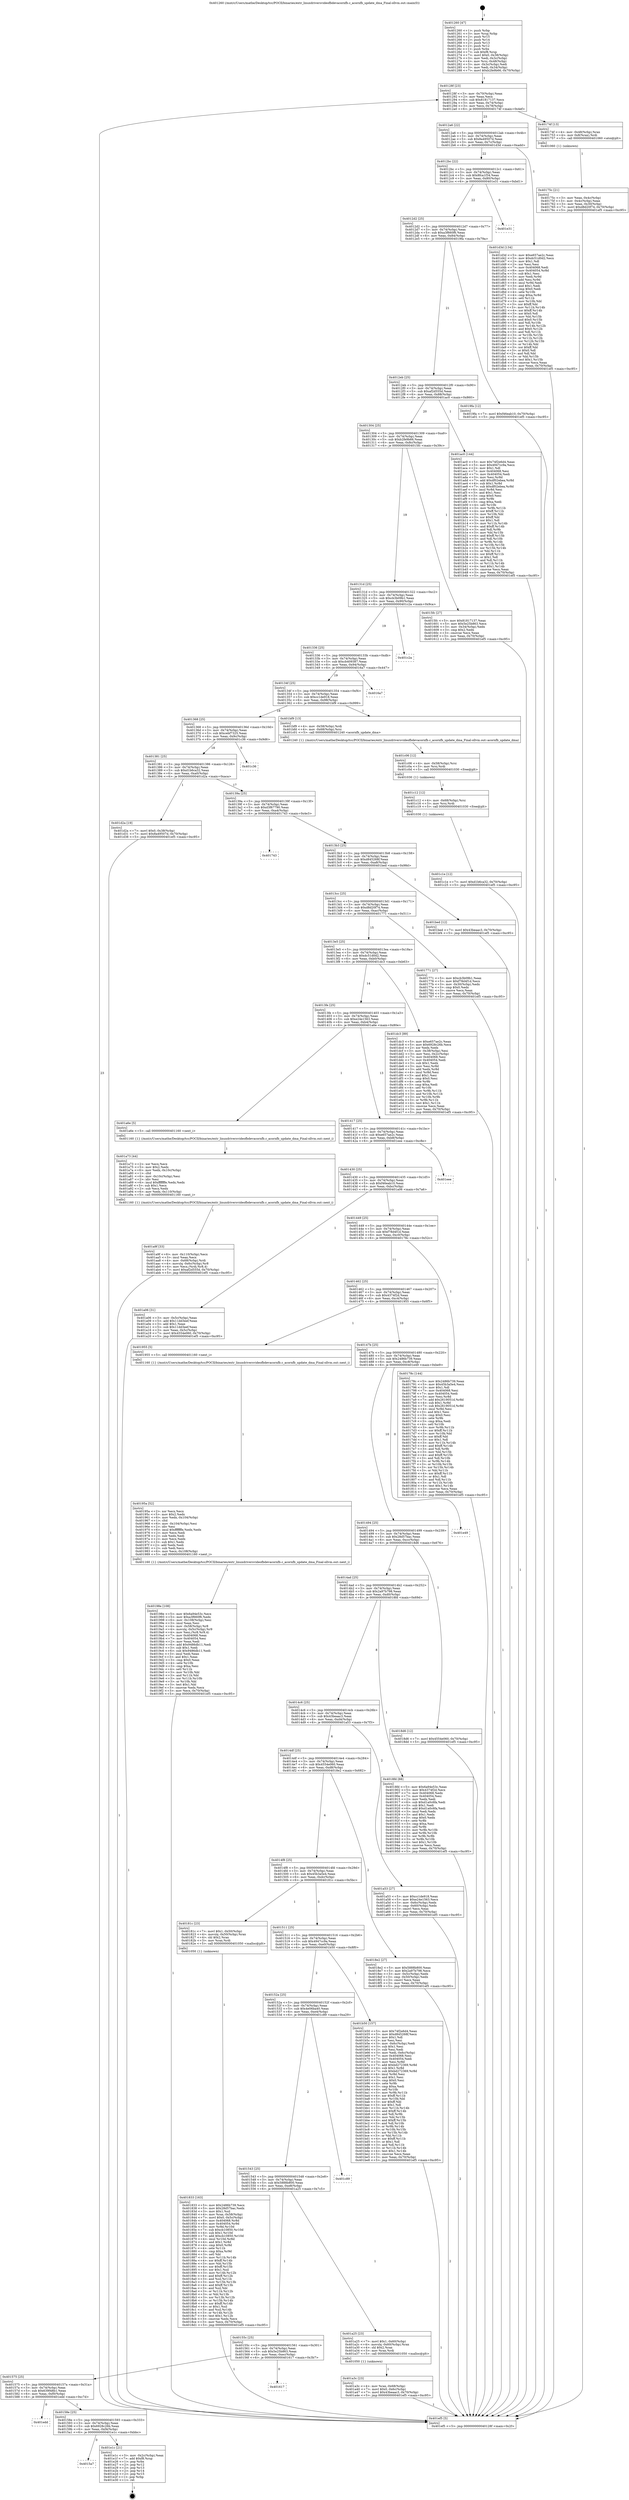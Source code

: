 digraph "0x401260" {
  label = "0x401260 (/mnt/c/Users/mathe/Desktop/tcc/POCII/binaries/extr_linuxdriversvideofbdevacornfb.c_acornfb_update_dma_Final-ollvm.out::main(0))"
  labelloc = "t"
  node[shape=record]

  Entry [label="",width=0.3,height=0.3,shape=circle,fillcolor=black,style=filled]
  "0x40128f" [label="{
     0x40128f [23]\l
     | [instrs]\l
     &nbsp;&nbsp;0x40128f \<+3\>: mov -0x70(%rbp),%eax\l
     &nbsp;&nbsp;0x401292 \<+2\>: mov %eax,%ecx\l
     &nbsp;&nbsp;0x401294 \<+6\>: sub $0x81817137,%ecx\l
     &nbsp;&nbsp;0x40129a \<+3\>: mov %eax,-0x74(%rbp)\l
     &nbsp;&nbsp;0x40129d \<+3\>: mov %ecx,-0x78(%rbp)\l
     &nbsp;&nbsp;0x4012a0 \<+6\>: je 000000000040174f \<main+0x4ef\>\l
  }"]
  "0x40174f" [label="{
     0x40174f [13]\l
     | [instrs]\l
     &nbsp;&nbsp;0x40174f \<+4\>: mov -0x48(%rbp),%rax\l
     &nbsp;&nbsp;0x401753 \<+4\>: mov 0x8(%rax),%rdi\l
     &nbsp;&nbsp;0x401757 \<+5\>: call 0000000000401060 \<atoi@plt\>\l
     | [calls]\l
     &nbsp;&nbsp;0x401060 \{1\} (unknown)\l
  }"]
  "0x4012a6" [label="{
     0x4012a6 [22]\l
     | [instrs]\l
     &nbsp;&nbsp;0x4012a6 \<+5\>: jmp 00000000004012ab \<main+0x4b\>\l
     &nbsp;&nbsp;0x4012ab \<+3\>: mov -0x74(%rbp),%eax\l
     &nbsp;&nbsp;0x4012ae \<+5\>: sub $0x8a49507d,%eax\l
     &nbsp;&nbsp;0x4012b3 \<+3\>: mov %eax,-0x7c(%rbp)\l
     &nbsp;&nbsp;0x4012b6 \<+6\>: je 0000000000401d3d \<main+0xadd\>\l
  }"]
  Exit [label="",width=0.3,height=0.3,shape=circle,fillcolor=black,style=filled,peripheries=2]
  "0x401d3d" [label="{
     0x401d3d [134]\l
     | [instrs]\l
     &nbsp;&nbsp;0x401d3d \<+5\>: mov $0xe657ae2c,%eax\l
     &nbsp;&nbsp;0x401d42 \<+5\>: mov $0xdc51d0d2,%ecx\l
     &nbsp;&nbsp;0x401d47 \<+2\>: mov $0x1,%dl\l
     &nbsp;&nbsp;0x401d49 \<+2\>: xor %esi,%esi\l
     &nbsp;&nbsp;0x401d4b \<+7\>: mov 0x404068,%edi\l
     &nbsp;&nbsp;0x401d52 \<+8\>: mov 0x404054,%r8d\l
     &nbsp;&nbsp;0x401d5a \<+3\>: sub $0x1,%esi\l
     &nbsp;&nbsp;0x401d5d \<+3\>: mov %edi,%r9d\l
     &nbsp;&nbsp;0x401d60 \<+3\>: add %esi,%r9d\l
     &nbsp;&nbsp;0x401d63 \<+4\>: imul %r9d,%edi\l
     &nbsp;&nbsp;0x401d67 \<+3\>: and $0x1,%edi\l
     &nbsp;&nbsp;0x401d6a \<+3\>: cmp $0x0,%edi\l
     &nbsp;&nbsp;0x401d6d \<+4\>: sete %r10b\l
     &nbsp;&nbsp;0x401d71 \<+4\>: cmp $0xa,%r8d\l
     &nbsp;&nbsp;0x401d75 \<+4\>: setl %r11b\l
     &nbsp;&nbsp;0x401d79 \<+3\>: mov %r10b,%bl\l
     &nbsp;&nbsp;0x401d7c \<+3\>: xor $0xff,%bl\l
     &nbsp;&nbsp;0x401d7f \<+3\>: mov %r11b,%r14b\l
     &nbsp;&nbsp;0x401d82 \<+4\>: xor $0xff,%r14b\l
     &nbsp;&nbsp;0x401d86 \<+3\>: xor $0x0,%dl\l
     &nbsp;&nbsp;0x401d89 \<+3\>: mov %bl,%r15b\l
     &nbsp;&nbsp;0x401d8c \<+4\>: and $0x0,%r15b\l
     &nbsp;&nbsp;0x401d90 \<+3\>: and %dl,%r10b\l
     &nbsp;&nbsp;0x401d93 \<+3\>: mov %r14b,%r12b\l
     &nbsp;&nbsp;0x401d96 \<+4\>: and $0x0,%r12b\l
     &nbsp;&nbsp;0x401d9a \<+3\>: and %dl,%r11b\l
     &nbsp;&nbsp;0x401d9d \<+3\>: or %r10b,%r15b\l
     &nbsp;&nbsp;0x401da0 \<+3\>: or %r11b,%r12b\l
     &nbsp;&nbsp;0x401da3 \<+3\>: xor %r12b,%r15b\l
     &nbsp;&nbsp;0x401da6 \<+3\>: or %r14b,%bl\l
     &nbsp;&nbsp;0x401da9 \<+3\>: xor $0xff,%bl\l
     &nbsp;&nbsp;0x401dac \<+3\>: or $0x0,%dl\l
     &nbsp;&nbsp;0x401daf \<+2\>: and %dl,%bl\l
     &nbsp;&nbsp;0x401db1 \<+3\>: or %bl,%r15b\l
     &nbsp;&nbsp;0x401db4 \<+4\>: test $0x1,%r15b\l
     &nbsp;&nbsp;0x401db8 \<+3\>: cmovne %ecx,%eax\l
     &nbsp;&nbsp;0x401dbb \<+3\>: mov %eax,-0x70(%rbp)\l
     &nbsp;&nbsp;0x401dbe \<+5\>: jmp 0000000000401ef5 \<main+0xc95\>\l
  }"]
  "0x4012bc" [label="{
     0x4012bc [22]\l
     | [instrs]\l
     &nbsp;&nbsp;0x4012bc \<+5\>: jmp 00000000004012c1 \<main+0x61\>\l
     &nbsp;&nbsp;0x4012c1 \<+3\>: mov -0x74(%rbp),%eax\l
     &nbsp;&nbsp;0x4012c4 \<+5\>: sub $0x8fca1f34,%eax\l
     &nbsp;&nbsp;0x4012c9 \<+3\>: mov %eax,-0x80(%rbp)\l
     &nbsp;&nbsp;0x4012cc \<+6\>: je 0000000000401e31 \<main+0xbd1\>\l
  }"]
  "0x4015a7" [label="{
     0x4015a7\l
  }", style=dashed]
  "0x401e31" [label="{
     0x401e31\l
  }", style=dashed]
  "0x4012d2" [label="{
     0x4012d2 [25]\l
     | [instrs]\l
     &nbsp;&nbsp;0x4012d2 \<+5\>: jmp 00000000004012d7 \<main+0x77\>\l
     &nbsp;&nbsp;0x4012d7 \<+3\>: mov -0x74(%rbp),%eax\l
     &nbsp;&nbsp;0x4012da \<+5\>: sub $0xa3f660f6,%eax\l
     &nbsp;&nbsp;0x4012df \<+6\>: mov %eax,-0x84(%rbp)\l
     &nbsp;&nbsp;0x4012e5 \<+6\>: je 00000000004019fa \<main+0x79a\>\l
  }"]
  "0x401e1c" [label="{
     0x401e1c [21]\l
     | [instrs]\l
     &nbsp;&nbsp;0x401e1c \<+3\>: mov -0x2c(%rbp),%eax\l
     &nbsp;&nbsp;0x401e1f \<+7\>: add $0xf8,%rsp\l
     &nbsp;&nbsp;0x401e26 \<+1\>: pop %rbx\l
     &nbsp;&nbsp;0x401e27 \<+2\>: pop %r12\l
     &nbsp;&nbsp;0x401e29 \<+2\>: pop %r13\l
     &nbsp;&nbsp;0x401e2b \<+2\>: pop %r14\l
     &nbsp;&nbsp;0x401e2d \<+2\>: pop %r15\l
     &nbsp;&nbsp;0x401e2f \<+1\>: pop %rbp\l
     &nbsp;&nbsp;0x401e30 \<+1\>: ret\l
  }"]
  "0x4019fa" [label="{
     0x4019fa [12]\l
     | [instrs]\l
     &nbsp;&nbsp;0x4019fa \<+7\>: movl $0xf46eab10,-0x70(%rbp)\l
     &nbsp;&nbsp;0x401a01 \<+5\>: jmp 0000000000401ef5 \<main+0xc95\>\l
  }"]
  "0x4012eb" [label="{
     0x4012eb [25]\l
     | [instrs]\l
     &nbsp;&nbsp;0x4012eb \<+5\>: jmp 00000000004012f0 \<main+0x90\>\l
     &nbsp;&nbsp;0x4012f0 \<+3\>: mov -0x74(%rbp),%eax\l
     &nbsp;&nbsp;0x4012f3 \<+5\>: sub $0xaf2d555d,%eax\l
     &nbsp;&nbsp;0x4012f8 \<+6\>: mov %eax,-0x88(%rbp)\l
     &nbsp;&nbsp;0x4012fe \<+6\>: je 0000000000401ac0 \<main+0x860\>\l
  }"]
  "0x40158e" [label="{
     0x40158e [25]\l
     | [instrs]\l
     &nbsp;&nbsp;0x40158e \<+5\>: jmp 0000000000401593 \<main+0x333\>\l
     &nbsp;&nbsp;0x401593 \<+3\>: mov -0x74(%rbp),%eax\l
     &nbsp;&nbsp;0x401596 \<+5\>: sub $0x6928c26b,%eax\l
     &nbsp;&nbsp;0x40159b \<+6\>: mov %eax,-0xf4(%rbp)\l
     &nbsp;&nbsp;0x4015a1 \<+6\>: je 0000000000401e1c \<main+0xbbc\>\l
  }"]
  "0x401ac0" [label="{
     0x401ac0 [144]\l
     | [instrs]\l
     &nbsp;&nbsp;0x401ac0 \<+5\>: mov $0x74f2e6d4,%eax\l
     &nbsp;&nbsp;0x401ac5 \<+5\>: mov $0x4947cc9a,%ecx\l
     &nbsp;&nbsp;0x401aca \<+2\>: mov $0x1,%dl\l
     &nbsp;&nbsp;0x401acc \<+7\>: mov 0x404068,%esi\l
     &nbsp;&nbsp;0x401ad3 \<+7\>: mov 0x404054,%edi\l
     &nbsp;&nbsp;0x401ada \<+3\>: mov %esi,%r8d\l
     &nbsp;&nbsp;0x401add \<+7\>: add $0xdf02ebea,%r8d\l
     &nbsp;&nbsp;0x401ae4 \<+4\>: sub $0x1,%r8d\l
     &nbsp;&nbsp;0x401ae8 \<+7\>: sub $0xdf02ebea,%r8d\l
     &nbsp;&nbsp;0x401aef \<+4\>: imul %r8d,%esi\l
     &nbsp;&nbsp;0x401af3 \<+3\>: and $0x1,%esi\l
     &nbsp;&nbsp;0x401af6 \<+3\>: cmp $0x0,%esi\l
     &nbsp;&nbsp;0x401af9 \<+4\>: sete %r9b\l
     &nbsp;&nbsp;0x401afd \<+3\>: cmp $0xa,%edi\l
     &nbsp;&nbsp;0x401b00 \<+4\>: setl %r10b\l
     &nbsp;&nbsp;0x401b04 \<+3\>: mov %r9b,%r11b\l
     &nbsp;&nbsp;0x401b07 \<+4\>: xor $0xff,%r11b\l
     &nbsp;&nbsp;0x401b0b \<+3\>: mov %r10b,%bl\l
     &nbsp;&nbsp;0x401b0e \<+3\>: xor $0xff,%bl\l
     &nbsp;&nbsp;0x401b11 \<+3\>: xor $0x1,%dl\l
     &nbsp;&nbsp;0x401b14 \<+3\>: mov %r11b,%r14b\l
     &nbsp;&nbsp;0x401b17 \<+4\>: and $0xff,%r14b\l
     &nbsp;&nbsp;0x401b1b \<+3\>: and %dl,%r9b\l
     &nbsp;&nbsp;0x401b1e \<+3\>: mov %bl,%r15b\l
     &nbsp;&nbsp;0x401b21 \<+4\>: and $0xff,%r15b\l
     &nbsp;&nbsp;0x401b25 \<+3\>: and %dl,%r10b\l
     &nbsp;&nbsp;0x401b28 \<+3\>: or %r9b,%r14b\l
     &nbsp;&nbsp;0x401b2b \<+3\>: or %r10b,%r15b\l
     &nbsp;&nbsp;0x401b2e \<+3\>: xor %r15b,%r14b\l
     &nbsp;&nbsp;0x401b31 \<+3\>: or %bl,%r11b\l
     &nbsp;&nbsp;0x401b34 \<+4\>: xor $0xff,%r11b\l
     &nbsp;&nbsp;0x401b38 \<+3\>: or $0x1,%dl\l
     &nbsp;&nbsp;0x401b3b \<+3\>: and %dl,%r11b\l
     &nbsp;&nbsp;0x401b3e \<+3\>: or %r11b,%r14b\l
     &nbsp;&nbsp;0x401b41 \<+4\>: test $0x1,%r14b\l
     &nbsp;&nbsp;0x401b45 \<+3\>: cmovne %ecx,%eax\l
     &nbsp;&nbsp;0x401b48 \<+3\>: mov %eax,-0x70(%rbp)\l
     &nbsp;&nbsp;0x401b4b \<+5\>: jmp 0000000000401ef5 \<main+0xc95\>\l
  }"]
  "0x401304" [label="{
     0x401304 [25]\l
     | [instrs]\l
     &nbsp;&nbsp;0x401304 \<+5\>: jmp 0000000000401309 \<main+0xa9\>\l
     &nbsp;&nbsp;0x401309 \<+3\>: mov -0x74(%rbp),%eax\l
     &nbsp;&nbsp;0x40130c \<+5\>: sub $0xb2fe9b66,%eax\l
     &nbsp;&nbsp;0x401311 \<+6\>: mov %eax,-0x8c(%rbp)\l
     &nbsp;&nbsp;0x401317 \<+6\>: je 00000000004015fc \<main+0x39c\>\l
  }"]
  "0x401edd" [label="{
     0x401edd\l
  }", style=dashed]
  "0x4015fc" [label="{
     0x4015fc [27]\l
     | [instrs]\l
     &nbsp;&nbsp;0x4015fc \<+5\>: mov $0x81817137,%eax\l
     &nbsp;&nbsp;0x401601 \<+5\>: mov $0x5e25b863,%ecx\l
     &nbsp;&nbsp;0x401606 \<+3\>: mov -0x34(%rbp),%edx\l
     &nbsp;&nbsp;0x401609 \<+3\>: cmp $0x2,%edx\l
     &nbsp;&nbsp;0x40160c \<+3\>: cmovne %ecx,%eax\l
     &nbsp;&nbsp;0x40160f \<+3\>: mov %eax,-0x70(%rbp)\l
     &nbsp;&nbsp;0x401612 \<+5\>: jmp 0000000000401ef5 \<main+0xc95\>\l
  }"]
  "0x40131d" [label="{
     0x40131d [25]\l
     | [instrs]\l
     &nbsp;&nbsp;0x40131d \<+5\>: jmp 0000000000401322 \<main+0xc2\>\l
     &nbsp;&nbsp;0x401322 \<+3\>: mov -0x74(%rbp),%eax\l
     &nbsp;&nbsp;0x401325 \<+5\>: sub $0xcb3b09b1,%eax\l
     &nbsp;&nbsp;0x40132a \<+6\>: mov %eax,-0x90(%rbp)\l
     &nbsp;&nbsp;0x401330 \<+6\>: je 0000000000401c2a \<main+0x9ca\>\l
  }"]
  "0x401ef5" [label="{
     0x401ef5 [5]\l
     | [instrs]\l
     &nbsp;&nbsp;0x401ef5 \<+5\>: jmp 000000000040128f \<main+0x2f\>\l
  }"]
  "0x401260" [label="{
     0x401260 [47]\l
     | [instrs]\l
     &nbsp;&nbsp;0x401260 \<+1\>: push %rbp\l
     &nbsp;&nbsp;0x401261 \<+3\>: mov %rsp,%rbp\l
     &nbsp;&nbsp;0x401264 \<+2\>: push %r15\l
     &nbsp;&nbsp;0x401266 \<+2\>: push %r14\l
     &nbsp;&nbsp;0x401268 \<+2\>: push %r13\l
     &nbsp;&nbsp;0x40126a \<+2\>: push %r12\l
     &nbsp;&nbsp;0x40126c \<+1\>: push %rbx\l
     &nbsp;&nbsp;0x40126d \<+7\>: sub $0xf8,%rsp\l
     &nbsp;&nbsp;0x401274 \<+7\>: movl $0x0,-0x38(%rbp)\l
     &nbsp;&nbsp;0x40127b \<+3\>: mov %edi,-0x3c(%rbp)\l
     &nbsp;&nbsp;0x40127e \<+4\>: mov %rsi,-0x48(%rbp)\l
     &nbsp;&nbsp;0x401282 \<+3\>: mov -0x3c(%rbp),%edi\l
     &nbsp;&nbsp;0x401285 \<+3\>: mov %edi,-0x34(%rbp)\l
     &nbsp;&nbsp;0x401288 \<+7\>: movl $0xb2fe9b66,-0x70(%rbp)\l
  }"]
  "0x40175c" [label="{
     0x40175c [21]\l
     | [instrs]\l
     &nbsp;&nbsp;0x40175c \<+3\>: mov %eax,-0x4c(%rbp)\l
     &nbsp;&nbsp;0x40175f \<+3\>: mov -0x4c(%rbp),%eax\l
     &nbsp;&nbsp;0x401762 \<+3\>: mov %eax,-0x30(%rbp)\l
     &nbsp;&nbsp;0x401765 \<+7\>: movl $0xd8d20f74,-0x70(%rbp)\l
     &nbsp;&nbsp;0x40176c \<+5\>: jmp 0000000000401ef5 \<main+0xc95\>\l
  }"]
  "0x401575" [label="{
     0x401575 [25]\l
     | [instrs]\l
     &nbsp;&nbsp;0x401575 \<+5\>: jmp 000000000040157a \<main+0x31a\>\l
     &nbsp;&nbsp;0x40157a \<+3\>: mov -0x74(%rbp),%eax\l
     &nbsp;&nbsp;0x40157d \<+5\>: sub $0x639f48b1,%eax\l
     &nbsp;&nbsp;0x401582 \<+6\>: mov %eax,-0xf0(%rbp)\l
     &nbsp;&nbsp;0x401588 \<+6\>: je 0000000000401edd \<main+0xc7d\>\l
  }"]
  "0x401c2a" [label="{
     0x401c2a\l
  }", style=dashed]
  "0x401336" [label="{
     0x401336 [25]\l
     | [instrs]\l
     &nbsp;&nbsp;0x401336 \<+5\>: jmp 000000000040133b \<main+0xdb\>\l
     &nbsp;&nbsp;0x40133b \<+3\>: mov -0x74(%rbp),%eax\l
     &nbsp;&nbsp;0x40133e \<+5\>: sub $0xcb409387,%eax\l
     &nbsp;&nbsp;0x401343 \<+6\>: mov %eax,-0x94(%rbp)\l
     &nbsp;&nbsp;0x401349 \<+6\>: je 00000000004016a7 \<main+0x447\>\l
  }"]
  "0x401617" [label="{
     0x401617\l
  }", style=dashed]
  "0x4016a7" [label="{
     0x4016a7\l
  }", style=dashed]
  "0x40134f" [label="{
     0x40134f [25]\l
     | [instrs]\l
     &nbsp;&nbsp;0x40134f \<+5\>: jmp 0000000000401354 \<main+0xf4\>\l
     &nbsp;&nbsp;0x401354 \<+3\>: mov -0x74(%rbp),%eax\l
     &nbsp;&nbsp;0x401357 \<+5\>: sub $0xcc1de918,%eax\l
     &nbsp;&nbsp;0x40135c \<+6\>: mov %eax,-0x98(%rbp)\l
     &nbsp;&nbsp;0x401362 \<+6\>: je 0000000000401bf9 \<main+0x999\>\l
  }"]
  "0x401c1e" [label="{
     0x401c1e [12]\l
     | [instrs]\l
     &nbsp;&nbsp;0x401c1e \<+7\>: movl $0xd1b6ca32,-0x70(%rbp)\l
     &nbsp;&nbsp;0x401c25 \<+5\>: jmp 0000000000401ef5 \<main+0xc95\>\l
  }"]
  "0x401bf9" [label="{
     0x401bf9 [13]\l
     | [instrs]\l
     &nbsp;&nbsp;0x401bf9 \<+4\>: mov -0x58(%rbp),%rdi\l
     &nbsp;&nbsp;0x401bfd \<+4\>: mov -0x68(%rbp),%rsi\l
     &nbsp;&nbsp;0x401c01 \<+5\>: call 0000000000401240 \<acornfb_update_dma\>\l
     | [calls]\l
     &nbsp;&nbsp;0x401240 \{1\} (/mnt/c/Users/mathe/Desktop/tcc/POCII/binaries/extr_linuxdriversvideofbdevacornfb.c_acornfb_update_dma_Final-ollvm.out::acornfb_update_dma)\l
  }"]
  "0x401368" [label="{
     0x401368 [25]\l
     | [instrs]\l
     &nbsp;&nbsp;0x401368 \<+5\>: jmp 000000000040136d \<main+0x10d\>\l
     &nbsp;&nbsp;0x40136d \<+3\>: mov -0x74(%rbp),%eax\l
     &nbsp;&nbsp;0x401370 \<+5\>: sub $0xcebf7325,%eax\l
     &nbsp;&nbsp;0x401375 \<+6\>: mov %eax,-0x9c(%rbp)\l
     &nbsp;&nbsp;0x40137b \<+6\>: je 0000000000401c36 \<main+0x9d6\>\l
  }"]
  "0x401c12" [label="{
     0x401c12 [12]\l
     | [instrs]\l
     &nbsp;&nbsp;0x401c12 \<+4\>: mov -0x68(%rbp),%rsi\l
     &nbsp;&nbsp;0x401c16 \<+3\>: mov %rsi,%rdi\l
     &nbsp;&nbsp;0x401c19 \<+5\>: call 0000000000401030 \<free@plt\>\l
     | [calls]\l
     &nbsp;&nbsp;0x401030 \{1\} (unknown)\l
  }"]
  "0x401c36" [label="{
     0x401c36\l
  }", style=dashed]
  "0x401381" [label="{
     0x401381 [25]\l
     | [instrs]\l
     &nbsp;&nbsp;0x401381 \<+5\>: jmp 0000000000401386 \<main+0x126\>\l
     &nbsp;&nbsp;0x401386 \<+3\>: mov -0x74(%rbp),%eax\l
     &nbsp;&nbsp;0x401389 \<+5\>: sub $0xd1b6ca32,%eax\l
     &nbsp;&nbsp;0x40138e \<+6\>: mov %eax,-0xa0(%rbp)\l
     &nbsp;&nbsp;0x401394 \<+6\>: je 0000000000401d2a \<main+0xaca\>\l
  }"]
  "0x401c06" [label="{
     0x401c06 [12]\l
     | [instrs]\l
     &nbsp;&nbsp;0x401c06 \<+4\>: mov -0x58(%rbp),%rsi\l
     &nbsp;&nbsp;0x401c0a \<+3\>: mov %rsi,%rdi\l
     &nbsp;&nbsp;0x401c0d \<+5\>: call 0000000000401030 \<free@plt\>\l
     | [calls]\l
     &nbsp;&nbsp;0x401030 \{1\} (unknown)\l
  }"]
  "0x401d2a" [label="{
     0x401d2a [19]\l
     | [instrs]\l
     &nbsp;&nbsp;0x401d2a \<+7\>: movl $0x0,-0x38(%rbp)\l
     &nbsp;&nbsp;0x401d31 \<+7\>: movl $0x8a49507d,-0x70(%rbp)\l
     &nbsp;&nbsp;0x401d38 \<+5\>: jmp 0000000000401ef5 \<main+0xc95\>\l
  }"]
  "0x40139a" [label="{
     0x40139a [25]\l
     | [instrs]\l
     &nbsp;&nbsp;0x40139a \<+5\>: jmp 000000000040139f \<main+0x13f\>\l
     &nbsp;&nbsp;0x40139f \<+3\>: mov -0x74(%rbp),%eax\l
     &nbsp;&nbsp;0x4013a2 \<+5\>: sub $0xd3f67790,%eax\l
     &nbsp;&nbsp;0x4013a7 \<+6\>: mov %eax,-0xa4(%rbp)\l
     &nbsp;&nbsp;0x4013ad \<+6\>: je 0000000000401743 \<main+0x4e3\>\l
  }"]
  "0x401a9f" [label="{
     0x401a9f [33]\l
     | [instrs]\l
     &nbsp;&nbsp;0x401a9f \<+6\>: mov -0x110(%rbp),%ecx\l
     &nbsp;&nbsp;0x401aa5 \<+3\>: imul %eax,%ecx\l
     &nbsp;&nbsp;0x401aa8 \<+4\>: mov -0x68(%rbp),%rdi\l
     &nbsp;&nbsp;0x401aac \<+4\>: movslq -0x6c(%rbp),%r8\l
     &nbsp;&nbsp;0x401ab0 \<+4\>: mov %ecx,(%rdi,%r8,4)\l
     &nbsp;&nbsp;0x401ab4 \<+7\>: movl $0xaf2d555d,-0x70(%rbp)\l
     &nbsp;&nbsp;0x401abb \<+5\>: jmp 0000000000401ef5 \<main+0xc95\>\l
  }"]
  "0x401743" [label="{
     0x401743\l
  }", style=dashed]
  "0x4013b3" [label="{
     0x4013b3 [25]\l
     | [instrs]\l
     &nbsp;&nbsp;0x4013b3 \<+5\>: jmp 00000000004013b8 \<main+0x158\>\l
     &nbsp;&nbsp;0x4013b8 \<+3\>: mov -0x74(%rbp),%eax\l
     &nbsp;&nbsp;0x4013bb \<+5\>: sub $0xd845268f,%eax\l
     &nbsp;&nbsp;0x4013c0 \<+6\>: mov %eax,-0xa8(%rbp)\l
     &nbsp;&nbsp;0x4013c6 \<+6\>: je 0000000000401bed \<main+0x98d\>\l
  }"]
  "0x401a73" [label="{
     0x401a73 [44]\l
     | [instrs]\l
     &nbsp;&nbsp;0x401a73 \<+2\>: xor %ecx,%ecx\l
     &nbsp;&nbsp;0x401a75 \<+5\>: mov $0x2,%edx\l
     &nbsp;&nbsp;0x401a7a \<+6\>: mov %edx,-0x10c(%rbp)\l
     &nbsp;&nbsp;0x401a80 \<+1\>: cltd\l
     &nbsp;&nbsp;0x401a81 \<+6\>: mov -0x10c(%rbp),%esi\l
     &nbsp;&nbsp;0x401a87 \<+2\>: idiv %esi\l
     &nbsp;&nbsp;0x401a89 \<+6\>: imul $0xfffffffe,%edx,%edx\l
     &nbsp;&nbsp;0x401a8f \<+3\>: sub $0x1,%ecx\l
     &nbsp;&nbsp;0x401a92 \<+2\>: sub %ecx,%edx\l
     &nbsp;&nbsp;0x401a94 \<+6\>: mov %edx,-0x110(%rbp)\l
     &nbsp;&nbsp;0x401a9a \<+5\>: call 0000000000401160 \<next_i\>\l
     | [calls]\l
     &nbsp;&nbsp;0x401160 \{1\} (/mnt/c/Users/mathe/Desktop/tcc/POCII/binaries/extr_linuxdriversvideofbdevacornfb.c_acornfb_update_dma_Final-ollvm.out::next_i)\l
  }"]
  "0x401bed" [label="{
     0x401bed [12]\l
     | [instrs]\l
     &nbsp;&nbsp;0x401bed \<+7\>: movl $0x43beaac3,-0x70(%rbp)\l
     &nbsp;&nbsp;0x401bf4 \<+5\>: jmp 0000000000401ef5 \<main+0xc95\>\l
  }"]
  "0x4013cc" [label="{
     0x4013cc [25]\l
     | [instrs]\l
     &nbsp;&nbsp;0x4013cc \<+5\>: jmp 00000000004013d1 \<main+0x171\>\l
     &nbsp;&nbsp;0x4013d1 \<+3\>: mov -0x74(%rbp),%eax\l
     &nbsp;&nbsp;0x4013d4 \<+5\>: sub $0xd8d20f74,%eax\l
     &nbsp;&nbsp;0x4013d9 \<+6\>: mov %eax,-0xac(%rbp)\l
     &nbsp;&nbsp;0x4013df \<+6\>: je 0000000000401771 \<main+0x511\>\l
  }"]
  "0x401a3c" [label="{
     0x401a3c [23]\l
     | [instrs]\l
     &nbsp;&nbsp;0x401a3c \<+4\>: mov %rax,-0x68(%rbp)\l
     &nbsp;&nbsp;0x401a40 \<+7\>: movl $0x0,-0x6c(%rbp)\l
     &nbsp;&nbsp;0x401a47 \<+7\>: movl $0x43beaac3,-0x70(%rbp)\l
     &nbsp;&nbsp;0x401a4e \<+5\>: jmp 0000000000401ef5 \<main+0xc95\>\l
  }"]
  "0x401771" [label="{
     0x401771 [27]\l
     | [instrs]\l
     &nbsp;&nbsp;0x401771 \<+5\>: mov $0xcb3b09b1,%eax\l
     &nbsp;&nbsp;0x401776 \<+5\>: mov $0xf78d4f1d,%ecx\l
     &nbsp;&nbsp;0x40177b \<+3\>: mov -0x30(%rbp),%edx\l
     &nbsp;&nbsp;0x40177e \<+3\>: cmp $0x0,%edx\l
     &nbsp;&nbsp;0x401781 \<+3\>: cmove %ecx,%eax\l
     &nbsp;&nbsp;0x401784 \<+3\>: mov %eax,-0x70(%rbp)\l
     &nbsp;&nbsp;0x401787 \<+5\>: jmp 0000000000401ef5 \<main+0xc95\>\l
  }"]
  "0x4013e5" [label="{
     0x4013e5 [25]\l
     | [instrs]\l
     &nbsp;&nbsp;0x4013e5 \<+5\>: jmp 00000000004013ea \<main+0x18a\>\l
     &nbsp;&nbsp;0x4013ea \<+3\>: mov -0x74(%rbp),%eax\l
     &nbsp;&nbsp;0x4013ed \<+5\>: sub $0xdc51d0d2,%eax\l
     &nbsp;&nbsp;0x4013f2 \<+6\>: mov %eax,-0xb0(%rbp)\l
     &nbsp;&nbsp;0x4013f8 \<+6\>: je 0000000000401dc3 \<main+0xb63\>\l
  }"]
  "0x40155c" [label="{
     0x40155c [25]\l
     | [instrs]\l
     &nbsp;&nbsp;0x40155c \<+5\>: jmp 0000000000401561 \<main+0x301\>\l
     &nbsp;&nbsp;0x401561 \<+3\>: mov -0x74(%rbp),%eax\l
     &nbsp;&nbsp;0x401564 \<+5\>: sub $0x5e25b863,%eax\l
     &nbsp;&nbsp;0x401569 \<+6\>: mov %eax,-0xec(%rbp)\l
     &nbsp;&nbsp;0x40156f \<+6\>: je 0000000000401617 \<main+0x3b7\>\l
  }"]
  "0x401dc3" [label="{
     0x401dc3 [89]\l
     | [instrs]\l
     &nbsp;&nbsp;0x401dc3 \<+5\>: mov $0xe657ae2c,%eax\l
     &nbsp;&nbsp;0x401dc8 \<+5\>: mov $0x6928c26b,%ecx\l
     &nbsp;&nbsp;0x401dcd \<+2\>: xor %edx,%edx\l
     &nbsp;&nbsp;0x401dcf \<+3\>: mov -0x38(%rbp),%esi\l
     &nbsp;&nbsp;0x401dd2 \<+3\>: mov %esi,-0x2c(%rbp)\l
     &nbsp;&nbsp;0x401dd5 \<+7\>: mov 0x404068,%esi\l
     &nbsp;&nbsp;0x401ddc \<+7\>: mov 0x404054,%edi\l
     &nbsp;&nbsp;0x401de3 \<+3\>: sub $0x1,%edx\l
     &nbsp;&nbsp;0x401de6 \<+3\>: mov %esi,%r8d\l
     &nbsp;&nbsp;0x401de9 \<+3\>: add %edx,%r8d\l
     &nbsp;&nbsp;0x401dec \<+4\>: imul %r8d,%esi\l
     &nbsp;&nbsp;0x401df0 \<+3\>: and $0x1,%esi\l
     &nbsp;&nbsp;0x401df3 \<+3\>: cmp $0x0,%esi\l
     &nbsp;&nbsp;0x401df6 \<+4\>: sete %r9b\l
     &nbsp;&nbsp;0x401dfa \<+3\>: cmp $0xa,%edi\l
     &nbsp;&nbsp;0x401dfd \<+4\>: setl %r10b\l
     &nbsp;&nbsp;0x401e01 \<+3\>: mov %r9b,%r11b\l
     &nbsp;&nbsp;0x401e04 \<+3\>: and %r10b,%r11b\l
     &nbsp;&nbsp;0x401e07 \<+3\>: xor %r10b,%r9b\l
     &nbsp;&nbsp;0x401e0a \<+3\>: or %r9b,%r11b\l
     &nbsp;&nbsp;0x401e0d \<+4\>: test $0x1,%r11b\l
     &nbsp;&nbsp;0x401e11 \<+3\>: cmovne %ecx,%eax\l
     &nbsp;&nbsp;0x401e14 \<+3\>: mov %eax,-0x70(%rbp)\l
     &nbsp;&nbsp;0x401e17 \<+5\>: jmp 0000000000401ef5 \<main+0xc95\>\l
  }"]
  "0x4013fe" [label="{
     0x4013fe [25]\l
     | [instrs]\l
     &nbsp;&nbsp;0x4013fe \<+5\>: jmp 0000000000401403 \<main+0x1a3\>\l
     &nbsp;&nbsp;0x401403 \<+3\>: mov -0x74(%rbp),%eax\l
     &nbsp;&nbsp;0x401406 \<+5\>: sub $0xe24e1563,%eax\l
     &nbsp;&nbsp;0x40140b \<+6\>: mov %eax,-0xb4(%rbp)\l
     &nbsp;&nbsp;0x401411 \<+6\>: je 0000000000401a6e \<main+0x80e\>\l
  }"]
  "0x401a25" [label="{
     0x401a25 [23]\l
     | [instrs]\l
     &nbsp;&nbsp;0x401a25 \<+7\>: movl $0x1,-0x60(%rbp)\l
     &nbsp;&nbsp;0x401a2c \<+4\>: movslq -0x60(%rbp),%rax\l
     &nbsp;&nbsp;0x401a30 \<+4\>: shl $0x2,%rax\l
     &nbsp;&nbsp;0x401a34 \<+3\>: mov %rax,%rdi\l
     &nbsp;&nbsp;0x401a37 \<+5\>: call 0000000000401050 \<malloc@plt\>\l
     | [calls]\l
     &nbsp;&nbsp;0x401050 \{1\} (unknown)\l
  }"]
  "0x401a6e" [label="{
     0x401a6e [5]\l
     | [instrs]\l
     &nbsp;&nbsp;0x401a6e \<+5\>: call 0000000000401160 \<next_i\>\l
     | [calls]\l
     &nbsp;&nbsp;0x401160 \{1\} (/mnt/c/Users/mathe/Desktop/tcc/POCII/binaries/extr_linuxdriversvideofbdevacornfb.c_acornfb_update_dma_Final-ollvm.out::next_i)\l
  }"]
  "0x401417" [label="{
     0x401417 [25]\l
     | [instrs]\l
     &nbsp;&nbsp;0x401417 \<+5\>: jmp 000000000040141c \<main+0x1bc\>\l
     &nbsp;&nbsp;0x40141c \<+3\>: mov -0x74(%rbp),%eax\l
     &nbsp;&nbsp;0x40141f \<+5\>: sub $0xe657ae2c,%eax\l
     &nbsp;&nbsp;0x401424 \<+6\>: mov %eax,-0xb8(%rbp)\l
     &nbsp;&nbsp;0x40142a \<+6\>: je 0000000000401eee \<main+0xc8e\>\l
  }"]
  "0x401543" [label="{
     0x401543 [25]\l
     | [instrs]\l
     &nbsp;&nbsp;0x401543 \<+5\>: jmp 0000000000401548 \<main+0x2e8\>\l
     &nbsp;&nbsp;0x401548 \<+3\>: mov -0x74(%rbp),%eax\l
     &nbsp;&nbsp;0x40154b \<+5\>: sub $0x5888b800,%eax\l
     &nbsp;&nbsp;0x401550 \<+6\>: mov %eax,-0xe8(%rbp)\l
     &nbsp;&nbsp;0x401556 \<+6\>: je 0000000000401a25 \<main+0x7c5\>\l
  }"]
  "0x401eee" [label="{
     0x401eee\l
  }", style=dashed]
  "0x401430" [label="{
     0x401430 [25]\l
     | [instrs]\l
     &nbsp;&nbsp;0x401430 \<+5\>: jmp 0000000000401435 \<main+0x1d5\>\l
     &nbsp;&nbsp;0x401435 \<+3\>: mov -0x74(%rbp),%eax\l
     &nbsp;&nbsp;0x401438 \<+5\>: sub $0xf46eab10,%eax\l
     &nbsp;&nbsp;0x40143d \<+6\>: mov %eax,-0xbc(%rbp)\l
     &nbsp;&nbsp;0x401443 \<+6\>: je 0000000000401a06 \<main+0x7a6\>\l
  }"]
  "0x401c89" [label="{
     0x401c89\l
  }", style=dashed]
  "0x401a06" [label="{
     0x401a06 [31]\l
     | [instrs]\l
     &nbsp;&nbsp;0x401a06 \<+3\>: mov -0x5c(%rbp),%eax\l
     &nbsp;&nbsp;0x401a09 \<+5\>: add $0x11dd3eef,%eax\l
     &nbsp;&nbsp;0x401a0e \<+3\>: add $0x1,%eax\l
     &nbsp;&nbsp;0x401a11 \<+5\>: sub $0x11dd3eef,%eax\l
     &nbsp;&nbsp;0x401a16 \<+3\>: mov %eax,-0x5c(%rbp)\l
     &nbsp;&nbsp;0x401a19 \<+7\>: movl $0x4554e060,-0x70(%rbp)\l
     &nbsp;&nbsp;0x401a20 \<+5\>: jmp 0000000000401ef5 \<main+0xc95\>\l
  }"]
  "0x401449" [label="{
     0x401449 [25]\l
     | [instrs]\l
     &nbsp;&nbsp;0x401449 \<+5\>: jmp 000000000040144e \<main+0x1ee\>\l
     &nbsp;&nbsp;0x40144e \<+3\>: mov -0x74(%rbp),%eax\l
     &nbsp;&nbsp;0x401451 \<+5\>: sub $0xf78d4f1d,%eax\l
     &nbsp;&nbsp;0x401456 \<+6\>: mov %eax,-0xc0(%rbp)\l
     &nbsp;&nbsp;0x40145c \<+6\>: je 000000000040178c \<main+0x52c\>\l
  }"]
  "0x40152a" [label="{
     0x40152a [25]\l
     | [instrs]\l
     &nbsp;&nbsp;0x40152a \<+5\>: jmp 000000000040152f \<main+0x2cf\>\l
     &nbsp;&nbsp;0x40152f \<+3\>: mov -0x74(%rbp),%eax\l
     &nbsp;&nbsp;0x401532 \<+5\>: sub $0x4e06ba40,%eax\l
     &nbsp;&nbsp;0x401537 \<+6\>: mov %eax,-0xe4(%rbp)\l
     &nbsp;&nbsp;0x40153d \<+6\>: je 0000000000401c89 \<main+0xa29\>\l
  }"]
  "0x40178c" [label="{
     0x40178c [144]\l
     | [instrs]\l
     &nbsp;&nbsp;0x40178c \<+5\>: mov $0x2486b739,%eax\l
     &nbsp;&nbsp;0x401791 \<+5\>: mov $0x45b3a5e4,%ecx\l
     &nbsp;&nbsp;0x401796 \<+2\>: mov $0x1,%dl\l
     &nbsp;&nbsp;0x401798 \<+7\>: mov 0x404068,%esi\l
     &nbsp;&nbsp;0x40179f \<+7\>: mov 0x404054,%edi\l
     &nbsp;&nbsp;0x4017a6 \<+3\>: mov %esi,%r8d\l
     &nbsp;&nbsp;0x4017a9 \<+7\>: add $0x2619051d,%r8d\l
     &nbsp;&nbsp;0x4017b0 \<+4\>: sub $0x1,%r8d\l
     &nbsp;&nbsp;0x4017b4 \<+7\>: sub $0x2619051d,%r8d\l
     &nbsp;&nbsp;0x4017bb \<+4\>: imul %r8d,%esi\l
     &nbsp;&nbsp;0x4017bf \<+3\>: and $0x1,%esi\l
     &nbsp;&nbsp;0x4017c2 \<+3\>: cmp $0x0,%esi\l
     &nbsp;&nbsp;0x4017c5 \<+4\>: sete %r9b\l
     &nbsp;&nbsp;0x4017c9 \<+3\>: cmp $0xa,%edi\l
     &nbsp;&nbsp;0x4017cc \<+4\>: setl %r10b\l
     &nbsp;&nbsp;0x4017d0 \<+3\>: mov %r9b,%r11b\l
     &nbsp;&nbsp;0x4017d3 \<+4\>: xor $0xff,%r11b\l
     &nbsp;&nbsp;0x4017d7 \<+3\>: mov %r10b,%bl\l
     &nbsp;&nbsp;0x4017da \<+3\>: xor $0xff,%bl\l
     &nbsp;&nbsp;0x4017dd \<+3\>: xor $0x1,%dl\l
     &nbsp;&nbsp;0x4017e0 \<+3\>: mov %r11b,%r14b\l
     &nbsp;&nbsp;0x4017e3 \<+4\>: and $0xff,%r14b\l
     &nbsp;&nbsp;0x4017e7 \<+3\>: and %dl,%r9b\l
     &nbsp;&nbsp;0x4017ea \<+3\>: mov %bl,%r15b\l
     &nbsp;&nbsp;0x4017ed \<+4\>: and $0xff,%r15b\l
     &nbsp;&nbsp;0x4017f1 \<+3\>: and %dl,%r10b\l
     &nbsp;&nbsp;0x4017f4 \<+3\>: or %r9b,%r14b\l
     &nbsp;&nbsp;0x4017f7 \<+3\>: or %r10b,%r15b\l
     &nbsp;&nbsp;0x4017fa \<+3\>: xor %r15b,%r14b\l
     &nbsp;&nbsp;0x4017fd \<+3\>: or %bl,%r11b\l
     &nbsp;&nbsp;0x401800 \<+4\>: xor $0xff,%r11b\l
     &nbsp;&nbsp;0x401804 \<+3\>: or $0x1,%dl\l
     &nbsp;&nbsp;0x401807 \<+3\>: and %dl,%r11b\l
     &nbsp;&nbsp;0x40180a \<+3\>: or %r11b,%r14b\l
     &nbsp;&nbsp;0x40180d \<+4\>: test $0x1,%r14b\l
     &nbsp;&nbsp;0x401811 \<+3\>: cmovne %ecx,%eax\l
     &nbsp;&nbsp;0x401814 \<+3\>: mov %eax,-0x70(%rbp)\l
     &nbsp;&nbsp;0x401817 \<+5\>: jmp 0000000000401ef5 \<main+0xc95\>\l
  }"]
  "0x401462" [label="{
     0x401462 [25]\l
     | [instrs]\l
     &nbsp;&nbsp;0x401462 \<+5\>: jmp 0000000000401467 \<main+0x207\>\l
     &nbsp;&nbsp;0x401467 \<+3\>: mov -0x74(%rbp),%eax\l
     &nbsp;&nbsp;0x40146a \<+5\>: sub $0x4374f2d,%eax\l
     &nbsp;&nbsp;0x40146f \<+6\>: mov %eax,-0xc4(%rbp)\l
     &nbsp;&nbsp;0x401475 \<+6\>: je 0000000000401955 \<main+0x6f5\>\l
  }"]
  "0x401b50" [label="{
     0x401b50 [157]\l
     | [instrs]\l
     &nbsp;&nbsp;0x401b50 \<+5\>: mov $0x74f2e6d4,%eax\l
     &nbsp;&nbsp;0x401b55 \<+5\>: mov $0xd845268f,%ecx\l
     &nbsp;&nbsp;0x401b5a \<+2\>: mov $0x1,%dl\l
     &nbsp;&nbsp;0x401b5c \<+2\>: xor %esi,%esi\l
     &nbsp;&nbsp;0x401b5e \<+3\>: mov -0x6c(%rbp),%edi\l
     &nbsp;&nbsp;0x401b61 \<+3\>: sub $0x1,%esi\l
     &nbsp;&nbsp;0x401b64 \<+2\>: sub %esi,%edi\l
     &nbsp;&nbsp;0x401b66 \<+3\>: mov %edi,-0x6c(%rbp)\l
     &nbsp;&nbsp;0x401b69 \<+7\>: mov 0x404068,%esi\l
     &nbsp;&nbsp;0x401b70 \<+7\>: mov 0x404054,%edi\l
     &nbsp;&nbsp;0x401b77 \<+3\>: mov %esi,%r8d\l
     &nbsp;&nbsp;0x401b7a \<+7\>: add $0xbd272369,%r8d\l
     &nbsp;&nbsp;0x401b81 \<+4\>: sub $0x1,%r8d\l
     &nbsp;&nbsp;0x401b85 \<+7\>: sub $0xbd272369,%r8d\l
     &nbsp;&nbsp;0x401b8c \<+4\>: imul %r8d,%esi\l
     &nbsp;&nbsp;0x401b90 \<+3\>: and $0x1,%esi\l
     &nbsp;&nbsp;0x401b93 \<+3\>: cmp $0x0,%esi\l
     &nbsp;&nbsp;0x401b96 \<+4\>: sete %r9b\l
     &nbsp;&nbsp;0x401b9a \<+3\>: cmp $0xa,%edi\l
     &nbsp;&nbsp;0x401b9d \<+4\>: setl %r10b\l
     &nbsp;&nbsp;0x401ba1 \<+3\>: mov %r9b,%r11b\l
     &nbsp;&nbsp;0x401ba4 \<+4\>: xor $0xff,%r11b\l
     &nbsp;&nbsp;0x401ba8 \<+3\>: mov %r10b,%bl\l
     &nbsp;&nbsp;0x401bab \<+3\>: xor $0xff,%bl\l
     &nbsp;&nbsp;0x401bae \<+3\>: xor $0x1,%dl\l
     &nbsp;&nbsp;0x401bb1 \<+3\>: mov %r11b,%r14b\l
     &nbsp;&nbsp;0x401bb4 \<+4\>: and $0xff,%r14b\l
     &nbsp;&nbsp;0x401bb8 \<+3\>: and %dl,%r9b\l
     &nbsp;&nbsp;0x401bbb \<+3\>: mov %bl,%r15b\l
     &nbsp;&nbsp;0x401bbe \<+4\>: and $0xff,%r15b\l
     &nbsp;&nbsp;0x401bc2 \<+3\>: and %dl,%r10b\l
     &nbsp;&nbsp;0x401bc5 \<+3\>: or %r9b,%r14b\l
     &nbsp;&nbsp;0x401bc8 \<+3\>: or %r10b,%r15b\l
     &nbsp;&nbsp;0x401bcb \<+3\>: xor %r15b,%r14b\l
     &nbsp;&nbsp;0x401bce \<+3\>: or %bl,%r11b\l
     &nbsp;&nbsp;0x401bd1 \<+4\>: xor $0xff,%r11b\l
     &nbsp;&nbsp;0x401bd5 \<+3\>: or $0x1,%dl\l
     &nbsp;&nbsp;0x401bd8 \<+3\>: and %dl,%r11b\l
     &nbsp;&nbsp;0x401bdb \<+3\>: or %r11b,%r14b\l
     &nbsp;&nbsp;0x401bde \<+4\>: test $0x1,%r14b\l
     &nbsp;&nbsp;0x401be2 \<+3\>: cmovne %ecx,%eax\l
     &nbsp;&nbsp;0x401be5 \<+3\>: mov %eax,-0x70(%rbp)\l
     &nbsp;&nbsp;0x401be8 \<+5\>: jmp 0000000000401ef5 \<main+0xc95\>\l
  }"]
  "0x401955" [label="{
     0x401955 [5]\l
     | [instrs]\l
     &nbsp;&nbsp;0x401955 \<+5\>: call 0000000000401160 \<next_i\>\l
     | [calls]\l
     &nbsp;&nbsp;0x401160 \{1\} (/mnt/c/Users/mathe/Desktop/tcc/POCII/binaries/extr_linuxdriversvideofbdevacornfb.c_acornfb_update_dma_Final-ollvm.out::next_i)\l
  }"]
  "0x40147b" [label="{
     0x40147b [25]\l
     | [instrs]\l
     &nbsp;&nbsp;0x40147b \<+5\>: jmp 0000000000401480 \<main+0x220\>\l
     &nbsp;&nbsp;0x401480 \<+3\>: mov -0x74(%rbp),%eax\l
     &nbsp;&nbsp;0x401483 \<+5\>: sub $0x2486b739,%eax\l
     &nbsp;&nbsp;0x401488 \<+6\>: mov %eax,-0xc8(%rbp)\l
     &nbsp;&nbsp;0x40148e \<+6\>: je 0000000000401e49 \<main+0xbe9\>\l
  }"]
  "0x40198e" [label="{
     0x40198e [108]\l
     | [instrs]\l
     &nbsp;&nbsp;0x40198e \<+5\>: mov $0x6a94e53c,%ecx\l
     &nbsp;&nbsp;0x401993 \<+5\>: mov $0xa3f660f6,%edx\l
     &nbsp;&nbsp;0x401998 \<+6\>: mov -0x108(%rbp),%esi\l
     &nbsp;&nbsp;0x40199e \<+3\>: imul %eax,%esi\l
     &nbsp;&nbsp;0x4019a1 \<+4\>: mov -0x58(%rbp),%r8\l
     &nbsp;&nbsp;0x4019a5 \<+4\>: movslq -0x5c(%rbp),%r9\l
     &nbsp;&nbsp;0x4019a9 \<+4\>: mov %esi,(%r8,%r9,4)\l
     &nbsp;&nbsp;0x4019ad \<+7\>: mov 0x404068,%eax\l
     &nbsp;&nbsp;0x4019b4 \<+7\>: mov 0x404054,%esi\l
     &nbsp;&nbsp;0x4019bb \<+2\>: mov %eax,%edi\l
     &nbsp;&nbsp;0x4019bd \<+6\>: add $0x9486db11,%edi\l
     &nbsp;&nbsp;0x4019c3 \<+3\>: sub $0x1,%edi\l
     &nbsp;&nbsp;0x4019c6 \<+6\>: sub $0x9486db11,%edi\l
     &nbsp;&nbsp;0x4019cc \<+3\>: imul %edi,%eax\l
     &nbsp;&nbsp;0x4019cf \<+3\>: and $0x1,%eax\l
     &nbsp;&nbsp;0x4019d2 \<+3\>: cmp $0x0,%eax\l
     &nbsp;&nbsp;0x4019d5 \<+4\>: sete %r10b\l
     &nbsp;&nbsp;0x4019d9 \<+3\>: cmp $0xa,%esi\l
     &nbsp;&nbsp;0x4019dc \<+4\>: setl %r11b\l
     &nbsp;&nbsp;0x4019e0 \<+3\>: mov %r10b,%bl\l
     &nbsp;&nbsp;0x4019e3 \<+3\>: and %r11b,%bl\l
     &nbsp;&nbsp;0x4019e6 \<+3\>: xor %r11b,%r10b\l
     &nbsp;&nbsp;0x4019e9 \<+3\>: or %r10b,%bl\l
     &nbsp;&nbsp;0x4019ec \<+3\>: test $0x1,%bl\l
     &nbsp;&nbsp;0x4019ef \<+3\>: cmovne %edx,%ecx\l
     &nbsp;&nbsp;0x4019f2 \<+3\>: mov %ecx,-0x70(%rbp)\l
     &nbsp;&nbsp;0x4019f5 \<+5\>: jmp 0000000000401ef5 \<main+0xc95\>\l
  }"]
  "0x401e49" [label="{
     0x401e49\l
  }", style=dashed]
  "0x401494" [label="{
     0x401494 [25]\l
     | [instrs]\l
     &nbsp;&nbsp;0x401494 \<+5\>: jmp 0000000000401499 \<main+0x239\>\l
     &nbsp;&nbsp;0x401499 \<+3\>: mov -0x74(%rbp),%eax\l
     &nbsp;&nbsp;0x40149c \<+5\>: sub $0x28d57bac,%eax\l
     &nbsp;&nbsp;0x4014a1 \<+6\>: mov %eax,-0xcc(%rbp)\l
     &nbsp;&nbsp;0x4014a7 \<+6\>: je 00000000004018d6 \<main+0x676\>\l
  }"]
  "0x40195a" [label="{
     0x40195a [52]\l
     | [instrs]\l
     &nbsp;&nbsp;0x40195a \<+2\>: xor %ecx,%ecx\l
     &nbsp;&nbsp;0x40195c \<+5\>: mov $0x2,%edx\l
     &nbsp;&nbsp;0x401961 \<+6\>: mov %edx,-0x104(%rbp)\l
     &nbsp;&nbsp;0x401967 \<+1\>: cltd\l
     &nbsp;&nbsp;0x401968 \<+6\>: mov -0x104(%rbp),%esi\l
     &nbsp;&nbsp;0x40196e \<+2\>: idiv %esi\l
     &nbsp;&nbsp;0x401970 \<+6\>: imul $0xfffffffe,%edx,%edx\l
     &nbsp;&nbsp;0x401976 \<+2\>: mov %ecx,%edi\l
     &nbsp;&nbsp;0x401978 \<+2\>: sub %edx,%edi\l
     &nbsp;&nbsp;0x40197a \<+2\>: mov %ecx,%edx\l
     &nbsp;&nbsp;0x40197c \<+3\>: sub $0x1,%edx\l
     &nbsp;&nbsp;0x40197f \<+2\>: add %edx,%edi\l
     &nbsp;&nbsp;0x401981 \<+2\>: sub %edi,%ecx\l
     &nbsp;&nbsp;0x401983 \<+6\>: mov %ecx,-0x108(%rbp)\l
     &nbsp;&nbsp;0x401989 \<+5\>: call 0000000000401160 \<next_i\>\l
     | [calls]\l
     &nbsp;&nbsp;0x401160 \{1\} (/mnt/c/Users/mathe/Desktop/tcc/POCII/binaries/extr_linuxdriversvideofbdevacornfb.c_acornfb_update_dma_Final-ollvm.out::next_i)\l
  }"]
  "0x4018d6" [label="{
     0x4018d6 [12]\l
     | [instrs]\l
     &nbsp;&nbsp;0x4018d6 \<+7\>: movl $0x4554e060,-0x70(%rbp)\l
     &nbsp;&nbsp;0x4018dd \<+5\>: jmp 0000000000401ef5 \<main+0xc95\>\l
  }"]
  "0x4014ad" [label="{
     0x4014ad [25]\l
     | [instrs]\l
     &nbsp;&nbsp;0x4014ad \<+5\>: jmp 00000000004014b2 \<main+0x252\>\l
     &nbsp;&nbsp;0x4014b2 \<+3\>: mov -0x74(%rbp),%eax\l
     &nbsp;&nbsp;0x4014b5 \<+5\>: sub $0x2a97b798,%eax\l
     &nbsp;&nbsp;0x4014ba \<+6\>: mov %eax,-0xd0(%rbp)\l
     &nbsp;&nbsp;0x4014c0 \<+6\>: je 00000000004018fd \<main+0x69d\>\l
  }"]
  "0x401833" [label="{
     0x401833 [163]\l
     | [instrs]\l
     &nbsp;&nbsp;0x401833 \<+5\>: mov $0x2486b739,%ecx\l
     &nbsp;&nbsp;0x401838 \<+5\>: mov $0x28d57bac,%edx\l
     &nbsp;&nbsp;0x40183d \<+3\>: mov $0x1,%sil\l
     &nbsp;&nbsp;0x401840 \<+4\>: mov %rax,-0x58(%rbp)\l
     &nbsp;&nbsp;0x401844 \<+7\>: movl $0x0,-0x5c(%rbp)\l
     &nbsp;&nbsp;0x40184b \<+8\>: mov 0x404068,%r8d\l
     &nbsp;&nbsp;0x401853 \<+8\>: mov 0x404054,%r9d\l
     &nbsp;&nbsp;0x40185b \<+3\>: mov %r8d,%r10d\l
     &nbsp;&nbsp;0x40185e \<+7\>: sub $0xcb10850,%r10d\l
     &nbsp;&nbsp;0x401865 \<+4\>: sub $0x1,%r10d\l
     &nbsp;&nbsp;0x401869 \<+7\>: add $0xcb10850,%r10d\l
     &nbsp;&nbsp;0x401870 \<+4\>: imul %r10d,%r8d\l
     &nbsp;&nbsp;0x401874 \<+4\>: and $0x1,%r8d\l
     &nbsp;&nbsp;0x401878 \<+4\>: cmp $0x0,%r8d\l
     &nbsp;&nbsp;0x40187c \<+4\>: sete %r11b\l
     &nbsp;&nbsp;0x401880 \<+4\>: cmp $0xa,%r9d\l
     &nbsp;&nbsp;0x401884 \<+3\>: setl %bl\l
     &nbsp;&nbsp;0x401887 \<+3\>: mov %r11b,%r14b\l
     &nbsp;&nbsp;0x40188a \<+4\>: xor $0xff,%r14b\l
     &nbsp;&nbsp;0x40188e \<+3\>: mov %bl,%r15b\l
     &nbsp;&nbsp;0x401891 \<+4\>: xor $0xff,%r15b\l
     &nbsp;&nbsp;0x401895 \<+4\>: xor $0x1,%sil\l
     &nbsp;&nbsp;0x401899 \<+3\>: mov %r14b,%r12b\l
     &nbsp;&nbsp;0x40189c \<+4\>: and $0xff,%r12b\l
     &nbsp;&nbsp;0x4018a0 \<+3\>: and %sil,%r11b\l
     &nbsp;&nbsp;0x4018a3 \<+3\>: mov %r15b,%r13b\l
     &nbsp;&nbsp;0x4018a6 \<+4\>: and $0xff,%r13b\l
     &nbsp;&nbsp;0x4018aa \<+3\>: and %sil,%bl\l
     &nbsp;&nbsp;0x4018ad \<+3\>: or %r11b,%r12b\l
     &nbsp;&nbsp;0x4018b0 \<+3\>: or %bl,%r13b\l
     &nbsp;&nbsp;0x4018b3 \<+3\>: xor %r13b,%r12b\l
     &nbsp;&nbsp;0x4018b6 \<+3\>: or %r15b,%r14b\l
     &nbsp;&nbsp;0x4018b9 \<+4\>: xor $0xff,%r14b\l
     &nbsp;&nbsp;0x4018bd \<+4\>: or $0x1,%sil\l
     &nbsp;&nbsp;0x4018c1 \<+3\>: and %sil,%r14b\l
     &nbsp;&nbsp;0x4018c4 \<+3\>: or %r14b,%r12b\l
     &nbsp;&nbsp;0x4018c7 \<+4\>: test $0x1,%r12b\l
     &nbsp;&nbsp;0x4018cb \<+3\>: cmovne %edx,%ecx\l
     &nbsp;&nbsp;0x4018ce \<+3\>: mov %ecx,-0x70(%rbp)\l
     &nbsp;&nbsp;0x4018d1 \<+5\>: jmp 0000000000401ef5 \<main+0xc95\>\l
  }"]
  "0x4018fd" [label="{
     0x4018fd [88]\l
     | [instrs]\l
     &nbsp;&nbsp;0x4018fd \<+5\>: mov $0x6a94e53c,%eax\l
     &nbsp;&nbsp;0x401902 \<+5\>: mov $0x4374f2d,%ecx\l
     &nbsp;&nbsp;0x401907 \<+7\>: mov 0x404068,%edx\l
     &nbsp;&nbsp;0x40190e \<+7\>: mov 0x404054,%esi\l
     &nbsp;&nbsp;0x401915 \<+2\>: mov %edx,%edi\l
     &nbsp;&nbsp;0x401917 \<+6\>: sub $0xd1a0c6fa,%edi\l
     &nbsp;&nbsp;0x40191d \<+3\>: sub $0x1,%edi\l
     &nbsp;&nbsp;0x401920 \<+6\>: add $0xd1a0c6fa,%edi\l
     &nbsp;&nbsp;0x401926 \<+3\>: imul %edi,%edx\l
     &nbsp;&nbsp;0x401929 \<+3\>: and $0x1,%edx\l
     &nbsp;&nbsp;0x40192c \<+3\>: cmp $0x0,%edx\l
     &nbsp;&nbsp;0x40192f \<+4\>: sete %r8b\l
     &nbsp;&nbsp;0x401933 \<+3\>: cmp $0xa,%esi\l
     &nbsp;&nbsp;0x401936 \<+4\>: setl %r9b\l
     &nbsp;&nbsp;0x40193a \<+3\>: mov %r8b,%r10b\l
     &nbsp;&nbsp;0x40193d \<+3\>: and %r9b,%r10b\l
     &nbsp;&nbsp;0x401940 \<+3\>: xor %r9b,%r8b\l
     &nbsp;&nbsp;0x401943 \<+3\>: or %r8b,%r10b\l
     &nbsp;&nbsp;0x401946 \<+4\>: test $0x1,%r10b\l
     &nbsp;&nbsp;0x40194a \<+3\>: cmovne %ecx,%eax\l
     &nbsp;&nbsp;0x40194d \<+3\>: mov %eax,-0x70(%rbp)\l
     &nbsp;&nbsp;0x401950 \<+5\>: jmp 0000000000401ef5 \<main+0xc95\>\l
  }"]
  "0x4014c6" [label="{
     0x4014c6 [25]\l
     | [instrs]\l
     &nbsp;&nbsp;0x4014c6 \<+5\>: jmp 00000000004014cb \<main+0x26b\>\l
     &nbsp;&nbsp;0x4014cb \<+3\>: mov -0x74(%rbp),%eax\l
     &nbsp;&nbsp;0x4014ce \<+5\>: sub $0x43beaac3,%eax\l
     &nbsp;&nbsp;0x4014d3 \<+6\>: mov %eax,-0xd4(%rbp)\l
     &nbsp;&nbsp;0x4014d9 \<+6\>: je 0000000000401a53 \<main+0x7f3\>\l
  }"]
  "0x401511" [label="{
     0x401511 [25]\l
     | [instrs]\l
     &nbsp;&nbsp;0x401511 \<+5\>: jmp 0000000000401516 \<main+0x2b6\>\l
     &nbsp;&nbsp;0x401516 \<+3\>: mov -0x74(%rbp),%eax\l
     &nbsp;&nbsp;0x401519 \<+5\>: sub $0x4947cc9a,%eax\l
     &nbsp;&nbsp;0x40151e \<+6\>: mov %eax,-0xe0(%rbp)\l
     &nbsp;&nbsp;0x401524 \<+6\>: je 0000000000401b50 \<main+0x8f0\>\l
  }"]
  "0x401a53" [label="{
     0x401a53 [27]\l
     | [instrs]\l
     &nbsp;&nbsp;0x401a53 \<+5\>: mov $0xcc1de918,%eax\l
     &nbsp;&nbsp;0x401a58 \<+5\>: mov $0xe24e1563,%ecx\l
     &nbsp;&nbsp;0x401a5d \<+3\>: mov -0x6c(%rbp),%edx\l
     &nbsp;&nbsp;0x401a60 \<+3\>: cmp -0x60(%rbp),%edx\l
     &nbsp;&nbsp;0x401a63 \<+3\>: cmovl %ecx,%eax\l
     &nbsp;&nbsp;0x401a66 \<+3\>: mov %eax,-0x70(%rbp)\l
     &nbsp;&nbsp;0x401a69 \<+5\>: jmp 0000000000401ef5 \<main+0xc95\>\l
  }"]
  "0x4014df" [label="{
     0x4014df [25]\l
     | [instrs]\l
     &nbsp;&nbsp;0x4014df \<+5\>: jmp 00000000004014e4 \<main+0x284\>\l
     &nbsp;&nbsp;0x4014e4 \<+3\>: mov -0x74(%rbp),%eax\l
     &nbsp;&nbsp;0x4014e7 \<+5\>: sub $0x4554e060,%eax\l
     &nbsp;&nbsp;0x4014ec \<+6\>: mov %eax,-0xd8(%rbp)\l
     &nbsp;&nbsp;0x4014f2 \<+6\>: je 00000000004018e2 \<main+0x682\>\l
  }"]
  "0x40181c" [label="{
     0x40181c [23]\l
     | [instrs]\l
     &nbsp;&nbsp;0x40181c \<+7\>: movl $0x1,-0x50(%rbp)\l
     &nbsp;&nbsp;0x401823 \<+4\>: movslq -0x50(%rbp),%rax\l
     &nbsp;&nbsp;0x401827 \<+4\>: shl $0x2,%rax\l
     &nbsp;&nbsp;0x40182b \<+3\>: mov %rax,%rdi\l
     &nbsp;&nbsp;0x40182e \<+5\>: call 0000000000401050 \<malloc@plt\>\l
     | [calls]\l
     &nbsp;&nbsp;0x401050 \{1\} (unknown)\l
  }"]
  "0x4018e2" [label="{
     0x4018e2 [27]\l
     | [instrs]\l
     &nbsp;&nbsp;0x4018e2 \<+5\>: mov $0x5888b800,%eax\l
     &nbsp;&nbsp;0x4018e7 \<+5\>: mov $0x2a97b798,%ecx\l
     &nbsp;&nbsp;0x4018ec \<+3\>: mov -0x5c(%rbp),%edx\l
     &nbsp;&nbsp;0x4018ef \<+3\>: cmp -0x50(%rbp),%edx\l
     &nbsp;&nbsp;0x4018f2 \<+3\>: cmovl %ecx,%eax\l
     &nbsp;&nbsp;0x4018f5 \<+3\>: mov %eax,-0x70(%rbp)\l
     &nbsp;&nbsp;0x4018f8 \<+5\>: jmp 0000000000401ef5 \<main+0xc95\>\l
  }"]
  "0x4014f8" [label="{
     0x4014f8 [25]\l
     | [instrs]\l
     &nbsp;&nbsp;0x4014f8 \<+5\>: jmp 00000000004014fd \<main+0x29d\>\l
     &nbsp;&nbsp;0x4014fd \<+3\>: mov -0x74(%rbp),%eax\l
     &nbsp;&nbsp;0x401500 \<+5\>: sub $0x45b3a5e4,%eax\l
     &nbsp;&nbsp;0x401505 \<+6\>: mov %eax,-0xdc(%rbp)\l
     &nbsp;&nbsp;0x40150b \<+6\>: je 000000000040181c \<main+0x5bc\>\l
  }"]
  Entry -> "0x401260" [label=" 1"]
  "0x40128f" -> "0x40174f" [label=" 1"]
  "0x40128f" -> "0x4012a6" [label=" 23"]
  "0x401e1c" -> Exit [label=" 1"]
  "0x4012a6" -> "0x401d3d" [label=" 1"]
  "0x4012a6" -> "0x4012bc" [label=" 22"]
  "0x40158e" -> "0x4015a7" [label=" 0"]
  "0x4012bc" -> "0x401e31" [label=" 0"]
  "0x4012bc" -> "0x4012d2" [label=" 22"]
  "0x40158e" -> "0x401e1c" [label=" 1"]
  "0x4012d2" -> "0x4019fa" [label=" 1"]
  "0x4012d2" -> "0x4012eb" [label=" 21"]
  "0x401575" -> "0x40158e" [label=" 1"]
  "0x4012eb" -> "0x401ac0" [label=" 1"]
  "0x4012eb" -> "0x401304" [label=" 20"]
  "0x401575" -> "0x401edd" [label=" 0"]
  "0x401304" -> "0x4015fc" [label=" 1"]
  "0x401304" -> "0x40131d" [label=" 19"]
  "0x4015fc" -> "0x401ef5" [label=" 1"]
  "0x401260" -> "0x40128f" [label=" 1"]
  "0x401ef5" -> "0x40128f" [label=" 23"]
  "0x40174f" -> "0x40175c" [label=" 1"]
  "0x40175c" -> "0x401ef5" [label=" 1"]
  "0x40155c" -> "0x401575" [label=" 1"]
  "0x40131d" -> "0x401c2a" [label=" 0"]
  "0x40131d" -> "0x401336" [label=" 19"]
  "0x40155c" -> "0x401617" [label=" 0"]
  "0x401336" -> "0x4016a7" [label=" 0"]
  "0x401336" -> "0x40134f" [label=" 19"]
  "0x401dc3" -> "0x401ef5" [label=" 1"]
  "0x40134f" -> "0x401bf9" [label=" 1"]
  "0x40134f" -> "0x401368" [label=" 18"]
  "0x401d3d" -> "0x401ef5" [label=" 1"]
  "0x401368" -> "0x401c36" [label=" 0"]
  "0x401368" -> "0x401381" [label=" 18"]
  "0x401d2a" -> "0x401ef5" [label=" 1"]
  "0x401381" -> "0x401d2a" [label=" 1"]
  "0x401381" -> "0x40139a" [label=" 17"]
  "0x401c1e" -> "0x401ef5" [label=" 1"]
  "0x40139a" -> "0x401743" [label=" 0"]
  "0x40139a" -> "0x4013b3" [label=" 17"]
  "0x401c12" -> "0x401c1e" [label=" 1"]
  "0x4013b3" -> "0x401bed" [label=" 1"]
  "0x4013b3" -> "0x4013cc" [label=" 16"]
  "0x401c06" -> "0x401c12" [label=" 1"]
  "0x4013cc" -> "0x401771" [label=" 1"]
  "0x4013cc" -> "0x4013e5" [label=" 15"]
  "0x401771" -> "0x401ef5" [label=" 1"]
  "0x401bf9" -> "0x401c06" [label=" 1"]
  "0x4013e5" -> "0x401dc3" [label=" 1"]
  "0x4013e5" -> "0x4013fe" [label=" 14"]
  "0x401bed" -> "0x401ef5" [label=" 1"]
  "0x4013fe" -> "0x401a6e" [label=" 1"]
  "0x4013fe" -> "0x401417" [label=" 13"]
  "0x401b50" -> "0x401ef5" [label=" 1"]
  "0x401417" -> "0x401eee" [label=" 0"]
  "0x401417" -> "0x401430" [label=" 13"]
  "0x401a9f" -> "0x401ef5" [label=" 1"]
  "0x401430" -> "0x401a06" [label=" 1"]
  "0x401430" -> "0x401449" [label=" 12"]
  "0x401a73" -> "0x401a9f" [label=" 1"]
  "0x401449" -> "0x40178c" [label=" 1"]
  "0x401449" -> "0x401462" [label=" 11"]
  "0x40178c" -> "0x401ef5" [label=" 1"]
  "0x401a53" -> "0x401ef5" [label=" 2"]
  "0x401462" -> "0x401955" [label=" 1"]
  "0x401462" -> "0x40147b" [label=" 10"]
  "0x401a3c" -> "0x401ef5" [label=" 1"]
  "0x40147b" -> "0x401e49" [label=" 0"]
  "0x40147b" -> "0x401494" [label=" 10"]
  "0x401543" -> "0x40155c" [label=" 1"]
  "0x401494" -> "0x4018d6" [label=" 1"]
  "0x401494" -> "0x4014ad" [label=" 9"]
  "0x401543" -> "0x401a25" [label=" 1"]
  "0x4014ad" -> "0x4018fd" [label=" 1"]
  "0x4014ad" -> "0x4014c6" [label=" 8"]
  "0x401ac0" -> "0x401ef5" [label=" 1"]
  "0x4014c6" -> "0x401a53" [label=" 2"]
  "0x4014c6" -> "0x4014df" [label=" 6"]
  "0x40152a" -> "0x401543" [label=" 2"]
  "0x4014df" -> "0x4018e2" [label=" 2"]
  "0x4014df" -> "0x4014f8" [label=" 4"]
  "0x40152a" -> "0x401c89" [label=" 0"]
  "0x4014f8" -> "0x40181c" [label=" 1"]
  "0x4014f8" -> "0x401511" [label=" 3"]
  "0x40181c" -> "0x401833" [label=" 1"]
  "0x401833" -> "0x401ef5" [label=" 1"]
  "0x4018d6" -> "0x401ef5" [label=" 1"]
  "0x4018e2" -> "0x401ef5" [label=" 2"]
  "0x4018fd" -> "0x401ef5" [label=" 1"]
  "0x401955" -> "0x40195a" [label=" 1"]
  "0x40195a" -> "0x40198e" [label=" 1"]
  "0x40198e" -> "0x401ef5" [label=" 1"]
  "0x4019fa" -> "0x401ef5" [label=" 1"]
  "0x401a06" -> "0x401ef5" [label=" 1"]
  "0x401a25" -> "0x401a3c" [label=" 1"]
  "0x401511" -> "0x401b50" [label=" 1"]
  "0x401511" -> "0x40152a" [label=" 2"]
  "0x401a6e" -> "0x401a73" [label=" 1"]
}
